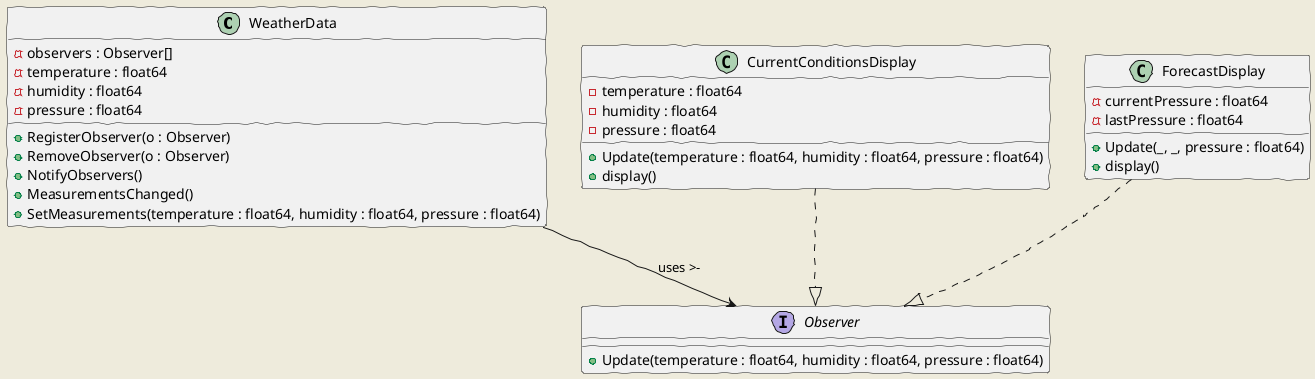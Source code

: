 @startuml
skinparam backgroundColor #EEEBDC
skinparam handwritten true

class "WeatherData" as weatherData {
  -observers : Observer[]
  -temperature : float64
  -humidity : float64
  -pressure : float64
  +RegisterObserver(o : Observer)
  +RemoveObserver(o : Observer)
  +NotifyObservers()
  +MeasurementsChanged()
  +SetMeasurements(temperature : float64, humidity : float64, pressure : float64)
}
interface "Observer" as observer {
  +Update(temperature : float64, humidity : float64, pressure : float64)
}
class "CurrentConditionsDisplay" as currentConditionsDisplay {
  -temperature : float64
  -humidity : float64
  -pressure : float64
  +Update(temperature : float64, humidity : float64, pressure : float64)
  +display()
}
class "ForecastDisplay" as forecastDisplay {
  -currentPressure : float64
  -lastPressure : float64
  +Update(_, _, pressure : float64)
  +display()
}

weatherData --> observer : uses >-
currentConditionsDisplay ..|> observer
forecastDisplay ..|> observer
@enduml
